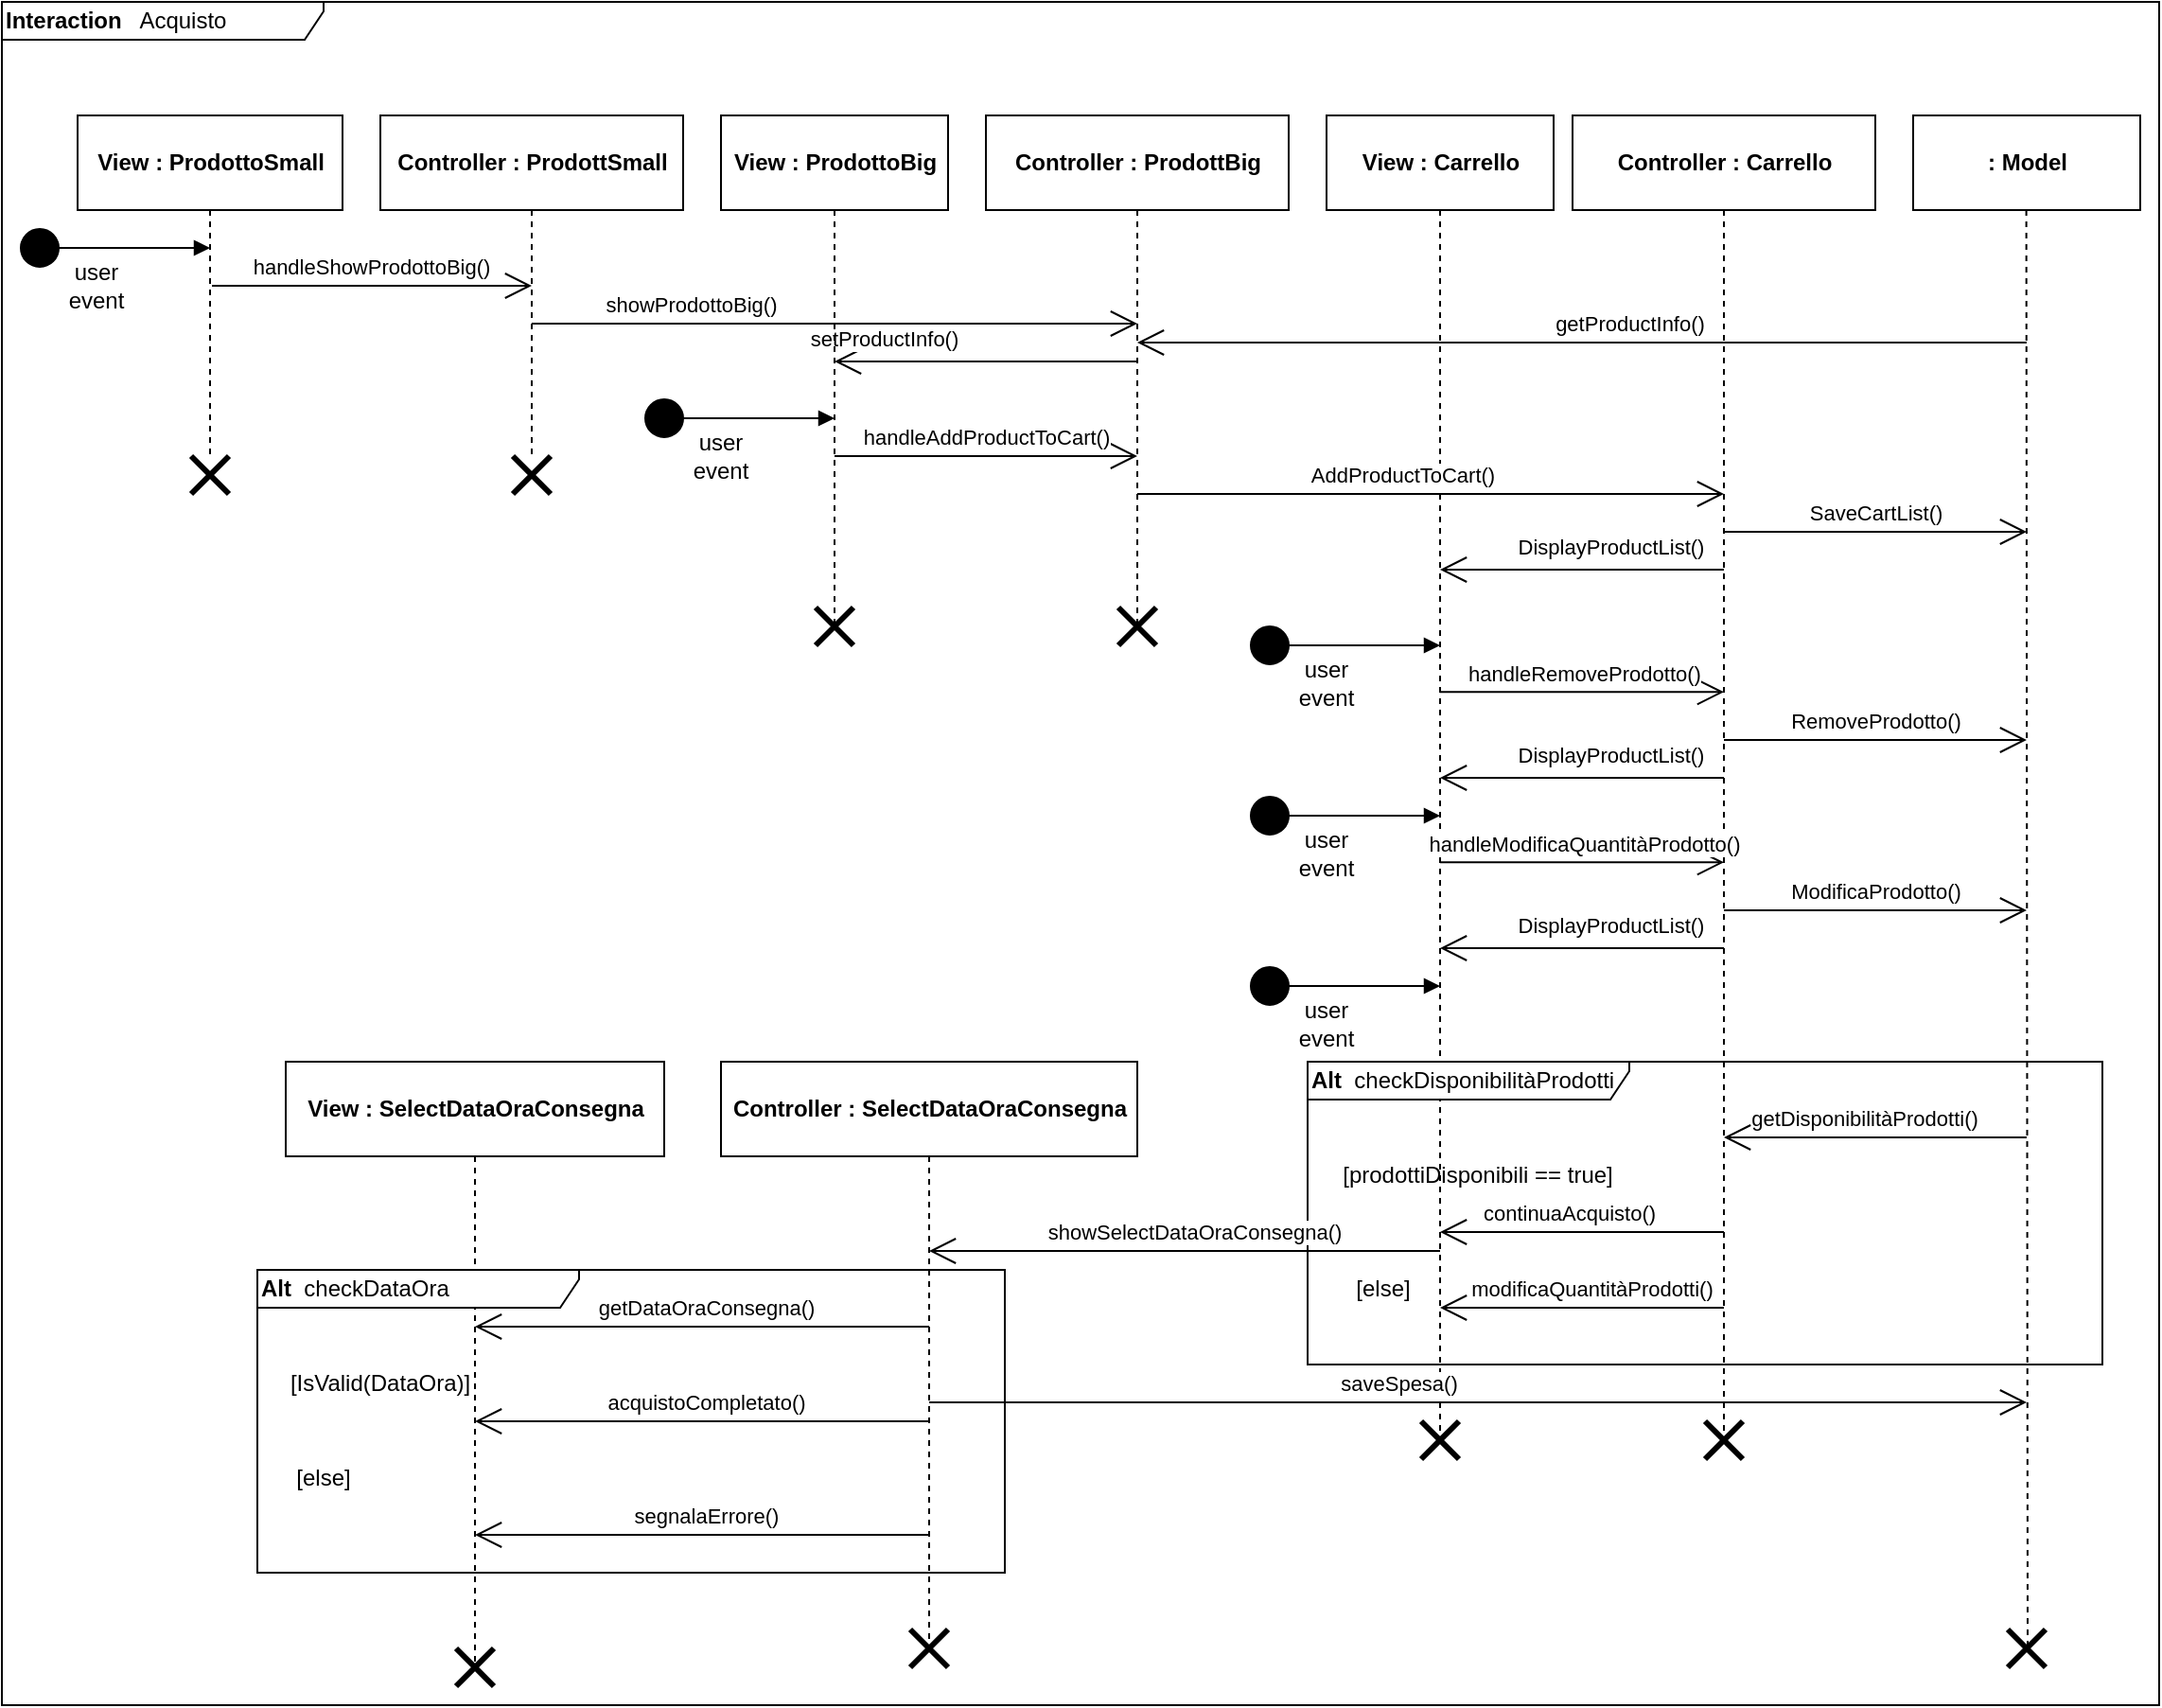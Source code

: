 <mxfile version="13.4.2" type="device"><diagram name="Page-1" id="13e1069c-82ec-6db2-03f1-153e76fe0fe0"><mxGraphModel dx="1936" dy="900" grid="1" gridSize="10" guides="1" tooltips="1" connect="1" arrows="1" fold="1" page="1" pageScale="1" pageWidth="1100" pageHeight="850" background="#ffffff" math="0" shadow="0"><root><mxCell id="0"/><mxCell id="1" parent="0"/><mxCell id="kP78xdsFcmrVwoQOfYKP-19" value="&lt;b&gt;Interaction&amp;nbsp;&amp;nbsp;&lt;/b&gt; Acquisto" style="shape=umlFrame;whiteSpace=wrap;html=1;width=170;height=20;align=left;" vertex="1" parent="1"><mxGeometry width="1140" height="900" as="geometry"/></mxCell><mxCell id="kP78xdsFcmrVwoQOfYKP-22" value="&lt;b&gt;View : ProdottoSmall&lt;/b&gt;" style="html=1;" vertex="1" parent="1"><mxGeometry x="40" y="60" width="140" height="50" as="geometry"/></mxCell><mxCell id="kP78xdsFcmrVwoQOfYKP-23" value="&lt;b&gt;View : Carrello&lt;/b&gt;" style="html=1;" vertex="1" parent="1"><mxGeometry x="700" y="60" width="120" height="50" as="geometry"/></mxCell><mxCell id="kP78xdsFcmrVwoQOfYKP-24" value="" style="endArrow=none;dashed=1;html=1;exitX=0.5;exitY=1;exitDx=0;exitDy=0;" edge="1" parent="1" source="kP78xdsFcmrVwoQOfYKP-23"><mxGeometry width="50" height="50" relative="1" as="geometry"><mxPoint x="597" y="147" as="sourcePoint"/><mxPoint x="760" y="760" as="targetPoint"/></mxGeometry></mxCell><mxCell id="kP78xdsFcmrVwoQOfYKP-27" value="" style="shape=mxgraph.bpmn.shape;html=1;verticalLabelPosition=bottom;labelBackgroundColor=#ffffff;verticalAlign=top;align=center;perimeter=ellipsePerimeter;outlineConnect=0;outline=standard;symbol=general;fillColor=#000000;" vertex="1" parent="1"><mxGeometry x="10" y="120" width="20" height="20" as="geometry"/></mxCell><mxCell id="kP78xdsFcmrVwoQOfYKP-28" value="&lt;div&gt;user event&lt;/div&gt;" style="text;html=1;strokeColor=none;fillColor=none;align=center;verticalAlign=middle;whiteSpace=wrap;rounded=0;" vertex="1" parent="1"><mxGeometry x="30" y="140" width="40" height="20" as="geometry"/></mxCell><mxCell id="kP78xdsFcmrVwoQOfYKP-30" value="&lt;b&gt;Controller : ProdottSmall &lt;/b&gt;" style="html=1;" vertex="1" parent="1"><mxGeometry x="200" y="60" width="160" height="50" as="geometry"/></mxCell><mxCell id="kP78xdsFcmrVwoQOfYKP-31" value="" style="endArrow=open;endFill=1;endSize=12;html=1;" edge="1" parent="1"><mxGeometry width="160" relative="1" as="geometry"><mxPoint x="111" y="150" as="sourcePoint"/><mxPoint x="280" y="150" as="targetPoint"/></mxGeometry></mxCell><mxCell id="kP78xdsFcmrVwoQOfYKP-32" value="handleShowProdottoBig()" style="edgeLabel;html=1;align=center;verticalAlign=middle;resizable=0;points=[];" vertex="1" connectable="0" parent="kP78xdsFcmrVwoQOfYKP-31"><mxGeometry x="-0.2" y="-1" relative="1" as="geometry"><mxPoint x="15.86" y="-11" as="offset"/></mxGeometry></mxCell><mxCell id="kP78xdsFcmrVwoQOfYKP-33" value="" style="html=1;verticalAlign=bottom;endArrow=block;exitX=1;exitY=0.5;exitDx=0;exitDy=0;" edge="1" parent="1" source="kP78xdsFcmrVwoQOfYKP-27"><mxGeometry width="80" relative="1" as="geometry"><mxPoint x="80" y="140" as="sourcePoint"/><mxPoint x="110" y="130" as="targetPoint"/></mxGeometry></mxCell><mxCell id="kP78xdsFcmrVwoQOfYKP-34" value="" style="shape=umlDestroy;whiteSpace=wrap;html=1;strokeWidth=3;fillColor=#000000;" vertex="1" parent="1"><mxGeometry x="100" y="240" width="20" height="20" as="geometry"/></mxCell><mxCell id="kP78xdsFcmrVwoQOfYKP-35" value="" style="endArrow=none;dashed=1;html=1;exitX=0.5;exitY=1;exitDx=0;exitDy=0;" edge="1" parent="1" source="kP78xdsFcmrVwoQOfYKP-22" target="kP78xdsFcmrVwoQOfYKP-34"><mxGeometry width="50" height="50" relative="1" as="geometry"><mxPoint x="114" y="150" as="sourcePoint"/><mxPoint x="114" y="160" as="targetPoint"/></mxGeometry></mxCell><mxCell id="kP78xdsFcmrVwoQOfYKP-37" value="&lt;div&gt;&lt;b&gt;: Model&lt;/b&gt;&lt;/div&gt;" style="html=1;" vertex="1" parent="1"><mxGeometry x="1010" y="60" width="120" height="50" as="geometry"/></mxCell><mxCell id="kP78xdsFcmrVwoQOfYKP-39" value="&lt;b&gt;View : ProdottoBig&lt;/b&gt;" style="html=1;" vertex="1" parent="1"><mxGeometry x="380" y="60" width="120" height="50" as="geometry"/></mxCell><mxCell id="kP78xdsFcmrVwoQOfYKP-42" value="" style="endArrow=none;dashed=1;html=1;exitX=0.5;exitY=1;exitDx=0;exitDy=0;" edge="1" parent="1" source="kP78xdsFcmrVwoQOfYKP-43"><mxGeometry width="50" height="50" relative="1" as="geometry"><mxPoint x="548.64" y="110" as="sourcePoint"/><mxPoint x="600" y="330" as="targetPoint"/></mxGeometry></mxCell><mxCell id="kP78xdsFcmrVwoQOfYKP-43" value="&lt;b&gt;Controller : ProdottBig &lt;/b&gt;" style="html=1;" vertex="1" parent="1"><mxGeometry x="520" y="60" width="160" height="50" as="geometry"/></mxCell><mxCell id="kP78xdsFcmrVwoQOfYKP-44" value="" style="endArrow=open;endFill=1;endSize=12;html=1;" edge="1" parent="1"><mxGeometry width="160" relative="1" as="geometry"><mxPoint x="600" y="190" as="sourcePoint"/><mxPoint x="440" y="190" as="targetPoint"/></mxGeometry></mxCell><mxCell id="kP78xdsFcmrVwoQOfYKP-45" value="setProductInfo()" style="edgeLabel;html=1;align=center;verticalAlign=middle;resizable=0;points=[];" vertex="1" connectable="0" parent="kP78xdsFcmrVwoQOfYKP-44"><mxGeometry x="-0.2" y="-1" relative="1" as="geometry"><mxPoint x="-70" y="-11" as="offset"/></mxGeometry></mxCell><mxCell id="kP78xdsFcmrVwoQOfYKP-47" value="" style="shape=umlDestroy;whiteSpace=wrap;html=1;strokeWidth=3;fillColor=#000000;" vertex="1" parent="1"><mxGeometry x="430" y="320" width="20" height="20" as="geometry"/></mxCell><mxCell id="kP78xdsFcmrVwoQOfYKP-48" value="" style="endArrow=none;dashed=1;html=1;exitX=0.5;exitY=1;exitDx=0;exitDy=0;" edge="1" parent="1" source="kP78xdsFcmrVwoQOfYKP-39"><mxGeometry width="50" height="50" relative="1" as="geometry"><mxPoint x="444" y="150" as="sourcePoint"/><mxPoint x="440" y="330" as="targetPoint"/></mxGeometry></mxCell><mxCell id="kP78xdsFcmrVwoQOfYKP-49" value="" style="endArrow=open;endFill=1;endSize=12;html=1;" edge="1" parent="1"><mxGeometry width="160" relative="1" as="geometry"><mxPoint x="280" y="170" as="sourcePoint"/><mxPoint x="600" y="170" as="targetPoint"/></mxGeometry></mxCell><mxCell id="kP78xdsFcmrVwoQOfYKP-50" value="showProdottoBig()" style="edgeLabel;html=1;align=center;verticalAlign=middle;resizable=0;points=[];" vertex="1" connectable="0" parent="kP78xdsFcmrVwoQOfYKP-49"><mxGeometry x="-0.2" y="-1" relative="1" as="geometry"><mxPoint x="-44.14" y="-11" as="offset"/></mxGeometry></mxCell><mxCell id="kP78xdsFcmrVwoQOfYKP-51" value="" style="endArrow=none;dashed=1;html=1;exitX=0.5;exitY=1;exitDx=0;exitDy=0;entryX=0.525;entryY=0.433;entryDx=0;entryDy=0;entryPerimeter=0;" edge="1" parent="1" target="kP78xdsFcmrVwoQOfYKP-114"><mxGeometry width="50" height="50" relative="1" as="geometry"><mxPoint x="1069.8" y="110" as="sourcePoint"/><mxPoint x="1070" y="750" as="targetPoint"/></mxGeometry></mxCell><mxCell id="kP78xdsFcmrVwoQOfYKP-52" value="" style="endArrow=open;endFill=1;endSize=12;html=1;" edge="1" parent="1"><mxGeometry width="160" relative="1" as="geometry"><mxPoint x="1070" y="180" as="sourcePoint"/><mxPoint x="600" y="180" as="targetPoint"/></mxGeometry></mxCell><mxCell id="kP78xdsFcmrVwoQOfYKP-53" value="getProductInfo()" style="edgeLabel;html=1;align=center;verticalAlign=middle;resizable=0;points=[];" vertex="1" connectable="0" parent="kP78xdsFcmrVwoQOfYKP-52"><mxGeometry x="-0.2" y="-1" relative="1" as="geometry"><mxPoint x="-22" y="-9" as="offset"/></mxGeometry></mxCell><mxCell id="kP78xdsFcmrVwoQOfYKP-54" value="" style="endArrow=none;dashed=1;html=1;exitX=0.5;exitY=1;exitDx=0;exitDy=0;" edge="1" parent="1" source="kP78xdsFcmrVwoQOfYKP-55"><mxGeometry width="50" height="50" relative="1" as="geometry"><mxPoint x="858.64" y="110" as="sourcePoint"/><mxPoint x="910" y="760" as="targetPoint"/></mxGeometry></mxCell><mxCell id="kP78xdsFcmrVwoQOfYKP-55" value="&lt;b&gt;Controller : Carrello &lt;/b&gt;" style="html=1;" vertex="1" parent="1"><mxGeometry x="830" y="60" width="160" height="50" as="geometry"/></mxCell><mxCell id="kP78xdsFcmrVwoQOfYKP-57" value="" style="endArrow=open;endFill=1;endSize=12;html=1;" edge="1" parent="1"><mxGeometry width="160" relative="1" as="geometry"><mxPoint x="440" y="240" as="sourcePoint"/><mxPoint x="600" y="240" as="targetPoint"/></mxGeometry></mxCell><mxCell id="kP78xdsFcmrVwoQOfYKP-58" value="handleAddProductToCart()" style="edgeLabel;html=1;align=center;verticalAlign=middle;resizable=0;points=[];" vertex="1" connectable="0" parent="kP78xdsFcmrVwoQOfYKP-57"><mxGeometry x="-0.2" y="-1" relative="1" as="geometry"><mxPoint x="15.86" y="-11" as="offset"/></mxGeometry></mxCell><mxCell id="kP78xdsFcmrVwoQOfYKP-59" value="" style="endArrow=open;endFill=1;endSize=12;html=1;" edge="1" parent="1"><mxGeometry width="160" relative="1" as="geometry"><mxPoint x="600" y="260" as="sourcePoint"/><mxPoint x="910" y="260" as="targetPoint"/></mxGeometry></mxCell><mxCell id="kP78xdsFcmrVwoQOfYKP-60" value="AddProductToCart()" style="edgeLabel;html=1;align=center;verticalAlign=middle;resizable=0;points=[];" vertex="1" connectable="0" parent="kP78xdsFcmrVwoQOfYKP-59"><mxGeometry x="-0.2" y="-1" relative="1" as="geometry"><mxPoint x="15.86" y="-11" as="offset"/></mxGeometry></mxCell><mxCell id="kP78xdsFcmrVwoQOfYKP-61" value="" style="endArrow=open;endFill=1;endSize=12;html=1;" edge="1" parent="1"><mxGeometry width="160" relative="1" as="geometry"><mxPoint x="910" y="280" as="sourcePoint"/><mxPoint x="1070" y="280" as="targetPoint"/></mxGeometry></mxCell><mxCell id="kP78xdsFcmrVwoQOfYKP-62" value="SaveCartList()" style="edgeLabel;html=1;align=center;verticalAlign=middle;resizable=0;points=[];" vertex="1" connectable="0" parent="kP78xdsFcmrVwoQOfYKP-61"><mxGeometry x="-0.2" y="-1" relative="1" as="geometry"><mxPoint x="15.86" y="-11" as="offset"/></mxGeometry></mxCell><mxCell id="kP78xdsFcmrVwoQOfYKP-63" value="" style="endArrow=open;endFill=1;endSize=12;html=1;" edge="1" parent="1"><mxGeometry width="160" relative="1" as="geometry"><mxPoint x="910" y="300" as="sourcePoint"/><mxPoint x="760" y="300" as="targetPoint"/></mxGeometry></mxCell><mxCell id="kP78xdsFcmrVwoQOfYKP-64" value="DisplayProductList()" style="edgeLabel;html=1;align=center;verticalAlign=middle;resizable=0;points=[];" vertex="1" connectable="0" parent="kP78xdsFcmrVwoQOfYKP-63"><mxGeometry x="-0.2" y="-1" relative="1" as="geometry"><mxPoint y="-11" as="offset"/></mxGeometry></mxCell><mxCell id="kP78xdsFcmrVwoQOfYKP-65" value="" style="endArrow=open;endFill=1;endSize=12;html=1;" edge="1" parent="1"><mxGeometry width="160" relative="1" as="geometry"><mxPoint x="760" y="364.66" as="sourcePoint"/><mxPoint x="910" y="364.66" as="targetPoint"/></mxGeometry></mxCell><mxCell id="kP78xdsFcmrVwoQOfYKP-66" value="handleRemoveProdotto()" style="edgeLabel;html=1;align=center;verticalAlign=middle;resizable=0;points=[];" vertex="1" connectable="0" parent="kP78xdsFcmrVwoQOfYKP-65"><mxGeometry x="-0.2" y="-1" relative="1" as="geometry"><mxPoint x="15.86" y="-11" as="offset"/></mxGeometry></mxCell><mxCell id="kP78xdsFcmrVwoQOfYKP-69" value="" style="shape=mxgraph.bpmn.shape;html=1;verticalLabelPosition=bottom;labelBackgroundColor=#ffffff;verticalAlign=top;align=center;perimeter=ellipsePerimeter;outlineConnect=0;outline=standard;symbol=general;fillColor=#000000;" vertex="1" parent="1"><mxGeometry x="340" y="210" width="20" height="20" as="geometry"/></mxCell><mxCell id="kP78xdsFcmrVwoQOfYKP-70" value="&lt;div&gt;user event&lt;/div&gt;" style="text;html=1;strokeColor=none;fillColor=none;align=center;verticalAlign=middle;whiteSpace=wrap;rounded=0;" vertex="1" parent="1"><mxGeometry x="360" y="230" width="40" height="20" as="geometry"/></mxCell><mxCell id="kP78xdsFcmrVwoQOfYKP-71" value="" style="html=1;verticalAlign=bottom;endArrow=block;exitX=1;exitY=0.5;exitDx=0;exitDy=0;" edge="1" parent="1" source="kP78xdsFcmrVwoQOfYKP-69"><mxGeometry width="80" relative="1" as="geometry"><mxPoint x="410" y="230" as="sourcePoint"/><mxPoint x="440" y="220" as="targetPoint"/></mxGeometry></mxCell><mxCell id="kP78xdsFcmrVwoQOfYKP-72" value="&lt;b&gt;Alt&amp;nbsp; &lt;/b&gt;checkDisponibilitàProdotti" style="shape=umlFrame;whiteSpace=wrap;html=1;width=170;height=20;align=left;" vertex="1" parent="1"><mxGeometry x="690" y="560" width="420" height="160" as="geometry"/></mxCell><mxCell id="kP78xdsFcmrVwoQOfYKP-73" value="[prodottiDisponibili == true]" style="text;html=1;strokeColor=none;fillColor=none;align=center;verticalAlign=middle;whiteSpace=wrap;rounded=0;" vertex="1" parent="1"><mxGeometry x="700" y="610" width="160" height="20" as="geometry"/></mxCell><mxCell id="kP78xdsFcmrVwoQOfYKP-74" value="" style="endArrow=open;endFill=1;endSize=12;html=1;" edge="1" parent="1"><mxGeometry width="160" relative="1" as="geometry"><mxPoint x="1070" y="600" as="sourcePoint"/><mxPoint x="910" y="600" as="targetPoint"/></mxGeometry></mxCell><mxCell id="kP78xdsFcmrVwoQOfYKP-75" value="getDisponibilitàProdotti()" style="edgeLabel;html=1;align=center;verticalAlign=middle;resizable=0;points=[];" vertex="1" connectable="0" parent="kP78xdsFcmrVwoQOfYKP-74"><mxGeometry x="-0.2" y="-1" relative="1" as="geometry"><mxPoint x="-22" y="-9" as="offset"/></mxGeometry></mxCell><mxCell id="kP78xdsFcmrVwoQOfYKP-76" value="" style="endArrow=open;endFill=1;endSize=12;html=1;" edge="1" parent="1"><mxGeometry width="160" relative="1" as="geometry"><mxPoint x="910" y="650" as="sourcePoint"/><mxPoint x="760" y="650" as="targetPoint"/></mxGeometry></mxCell><mxCell id="kP78xdsFcmrVwoQOfYKP-77" value="continuaAcquisto()" style="edgeLabel;html=1;align=center;verticalAlign=middle;resizable=0;points=[];" vertex="1" connectable="0" parent="kP78xdsFcmrVwoQOfYKP-76"><mxGeometry x="-0.2" y="-1" relative="1" as="geometry"><mxPoint x="-22" y="-9" as="offset"/></mxGeometry></mxCell><mxCell id="kP78xdsFcmrVwoQOfYKP-78" value="[else]" style="text;html=1;strokeColor=none;fillColor=none;align=center;verticalAlign=middle;whiteSpace=wrap;rounded=0;" vertex="1" parent="1"><mxGeometry x="710" y="670" width="40" height="20" as="geometry"/></mxCell><mxCell id="kP78xdsFcmrVwoQOfYKP-79" value="" style="endArrow=open;endFill=1;endSize=12;html=1;" edge="1" parent="1"><mxGeometry width="160" relative="1" as="geometry"><mxPoint x="910" y="690" as="sourcePoint"/><mxPoint x="760" y="690" as="targetPoint"/></mxGeometry></mxCell><mxCell id="kP78xdsFcmrVwoQOfYKP-80" value="modificaQuantitàProdotti()" style="edgeLabel;html=1;align=center;verticalAlign=middle;resizable=0;points=[];" vertex="1" connectable="0" parent="kP78xdsFcmrVwoQOfYKP-79"><mxGeometry x="-0.2" y="-1" relative="1" as="geometry"><mxPoint x="-10" y="-9" as="offset"/></mxGeometry></mxCell><mxCell id="kP78xdsFcmrVwoQOfYKP-81" value="" style="shape=mxgraph.bpmn.shape;html=1;verticalLabelPosition=bottom;labelBackgroundColor=#ffffff;verticalAlign=top;align=center;perimeter=ellipsePerimeter;outlineConnect=0;outline=standard;symbol=general;fillColor=#000000;" vertex="1" parent="1"><mxGeometry x="660" y="510" width="20" height="20" as="geometry"/></mxCell><mxCell id="kP78xdsFcmrVwoQOfYKP-82" value="&lt;div&gt;user event&lt;/div&gt;" style="text;html=1;strokeColor=none;fillColor=none;align=center;verticalAlign=middle;whiteSpace=wrap;rounded=0;" vertex="1" parent="1"><mxGeometry x="680" y="530" width="40" height="20" as="geometry"/></mxCell><mxCell id="kP78xdsFcmrVwoQOfYKP-83" value="" style="html=1;verticalAlign=bottom;endArrow=block;exitX=1;exitY=0.5;exitDx=0;exitDy=0;" edge="1" parent="1" source="kP78xdsFcmrVwoQOfYKP-81"><mxGeometry width="80" relative="1" as="geometry"><mxPoint x="730" y="530" as="sourcePoint"/><mxPoint x="760" y="520" as="targetPoint"/></mxGeometry></mxCell><mxCell id="kP78xdsFcmrVwoQOfYKP-84" value="" style="shape=mxgraph.bpmn.shape;html=1;verticalLabelPosition=bottom;labelBackgroundColor=#ffffff;verticalAlign=top;align=center;perimeter=ellipsePerimeter;outlineConnect=0;outline=standard;symbol=general;fillColor=#000000;" vertex="1" parent="1"><mxGeometry x="660" y="330" width="20" height="20" as="geometry"/></mxCell><mxCell id="kP78xdsFcmrVwoQOfYKP-85" value="&lt;div&gt;user event&lt;/div&gt;" style="text;html=1;strokeColor=none;fillColor=none;align=center;verticalAlign=middle;whiteSpace=wrap;rounded=0;" vertex="1" parent="1"><mxGeometry x="680" y="350" width="40" height="20" as="geometry"/></mxCell><mxCell id="kP78xdsFcmrVwoQOfYKP-86" value="" style="html=1;verticalAlign=bottom;endArrow=block;exitX=1;exitY=0.5;exitDx=0;exitDy=0;" edge="1" parent="1" source="kP78xdsFcmrVwoQOfYKP-84"><mxGeometry width="80" relative="1" as="geometry"><mxPoint x="730" y="350" as="sourcePoint"/><mxPoint x="760" y="340" as="targetPoint"/></mxGeometry></mxCell><mxCell id="kP78xdsFcmrVwoQOfYKP-87" value="" style="endArrow=open;endFill=1;endSize=12;html=1;" edge="1" parent="1"><mxGeometry width="160" relative="1" as="geometry"><mxPoint x="910.0" y="390.0" as="sourcePoint"/><mxPoint x="1070" y="390" as="targetPoint"/></mxGeometry></mxCell><mxCell id="kP78xdsFcmrVwoQOfYKP-88" value="RemoveProdotto()" style="edgeLabel;html=1;align=center;verticalAlign=middle;resizable=0;points=[];" vertex="1" connectable="0" parent="kP78xdsFcmrVwoQOfYKP-87"><mxGeometry x="-0.2" y="-1" relative="1" as="geometry"><mxPoint x="15.86" y="-11" as="offset"/></mxGeometry></mxCell><mxCell id="kP78xdsFcmrVwoQOfYKP-89" value="" style="endArrow=open;endFill=1;endSize=12;html=1;" edge="1" parent="1"><mxGeometry width="160" relative="1" as="geometry"><mxPoint x="910" y="410" as="sourcePoint"/><mxPoint x="760.0" y="410" as="targetPoint"/></mxGeometry></mxCell><mxCell id="kP78xdsFcmrVwoQOfYKP-90" value="DisplayProductList()" style="edgeLabel;html=1;align=center;verticalAlign=middle;resizable=0;points=[];" vertex="1" connectable="0" parent="kP78xdsFcmrVwoQOfYKP-89"><mxGeometry x="-0.2" y="-1" relative="1" as="geometry"><mxPoint y="-11" as="offset"/></mxGeometry></mxCell><mxCell id="kP78xdsFcmrVwoQOfYKP-91" value="" style="endArrow=open;endFill=1;endSize=12;html=1;" edge="1" parent="1"><mxGeometry width="160" relative="1" as="geometry"><mxPoint x="760.0" y="454.66" as="sourcePoint"/><mxPoint x="910" y="454.66" as="targetPoint"/></mxGeometry></mxCell><mxCell id="kP78xdsFcmrVwoQOfYKP-92" value="handleModificaQuantitàProdotto()" style="edgeLabel;html=1;align=center;verticalAlign=middle;resizable=0;points=[];" vertex="1" connectable="0" parent="kP78xdsFcmrVwoQOfYKP-91"><mxGeometry x="-0.2" y="-1" relative="1" as="geometry"><mxPoint x="15.86" y="-11" as="offset"/></mxGeometry></mxCell><mxCell id="kP78xdsFcmrVwoQOfYKP-93" value="" style="shape=mxgraph.bpmn.shape;html=1;verticalLabelPosition=bottom;labelBackgroundColor=#ffffff;verticalAlign=top;align=center;perimeter=ellipsePerimeter;outlineConnect=0;outline=standard;symbol=general;fillColor=#000000;" vertex="1" parent="1"><mxGeometry x="660" y="420" width="20" height="20" as="geometry"/></mxCell><mxCell id="kP78xdsFcmrVwoQOfYKP-94" value="&lt;div&gt;user event&lt;/div&gt;" style="text;html=1;strokeColor=none;fillColor=none;align=center;verticalAlign=middle;whiteSpace=wrap;rounded=0;" vertex="1" parent="1"><mxGeometry x="680" y="440" width="40" height="20" as="geometry"/></mxCell><mxCell id="kP78xdsFcmrVwoQOfYKP-95" value="" style="html=1;verticalAlign=bottom;endArrow=block;exitX=1;exitY=0.5;exitDx=0;exitDy=0;" edge="1" parent="1" source="kP78xdsFcmrVwoQOfYKP-93"><mxGeometry width="80" relative="1" as="geometry"><mxPoint x="730" y="440" as="sourcePoint"/><mxPoint x="760.0" y="430" as="targetPoint"/></mxGeometry></mxCell><mxCell id="kP78xdsFcmrVwoQOfYKP-96" value="" style="endArrow=open;endFill=1;endSize=12;html=1;" edge="1" parent="1"><mxGeometry width="160" relative="1" as="geometry"><mxPoint x="910" y="480" as="sourcePoint"/><mxPoint x="1070" y="480" as="targetPoint"/></mxGeometry></mxCell><mxCell id="kP78xdsFcmrVwoQOfYKP-97" value="ModificaProdotto()" style="edgeLabel;html=1;align=center;verticalAlign=middle;resizable=0;points=[];" vertex="1" connectable="0" parent="kP78xdsFcmrVwoQOfYKP-96"><mxGeometry x="-0.2" y="-1" relative="1" as="geometry"><mxPoint x="15.86" y="-11" as="offset"/></mxGeometry></mxCell><mxCell id="kP78xdsFcmrVwoQOfYKP-98" value="" style="endArrow=open;endFill=1;endSize=12;html=1;" edge="1" parent="1"><mxGeometry width="160" relative="1" as="geometry"><mxPoint x="910" y="500" as="sourcePoint"/><mxPoint x="760.0" y="500" as="targetPoint"/></mxGeometry></mxCell><mxCell id="kP78xdsFcmrVwoQOfYKP-99" value="DisplayProductList()" style="edgeLabel;html=1;align=center;verticalAlign=middle;resizable=0;points=[];" vertex="1" connectable="0" parent="kP78xdsFcmrVwoQOfYKP-98"><mxGeometry x="-0.2" y="-1" relative="1" as="geometry"><mxPoint y="-11" as="offset"/></mxGeometry></mxCell><mxCell id="kP78xdsFcmrVwoQOfYKP-101" value="" style="endArrow=none;dashed=1;html=1;exitX=0.5;exitY=1;exitDx=0;exitDy=0;" edge="1" parent="1" source="kP78xdsFcmrVwoQOfYKP-30"><mxGeometry width="50" height="50" relative="1" as="geometry"><mxPoint x="280" y="110" as="sourcePoint"/><mxPoint x="280" y="240" as="targetPoint"/></mxGeometry></mxCell><mxCell id="kP78xdsFcmrVwoQOfYKP-102" value="" style="shape=umlDestroy;whiteSpace=wrap;html=1;strokeWidth=3;fillColor=#000000;" vertex="1" parent="1"><mxGeometry x="270" y="240" width="20" height="20" as="geometry"/></mxCell><mxCell id="kP78xdsFcmrVwoQOfYKP-103" value="" style="shape=umlDestroy;whiteSpace=wrap;html=1;strokeWidth=3;fillColor=#000000;" vertex="1" parent="1"><mxGeometry x="590" y="320" width="20" height="20" as="geometry"/></mxCell><mxCell id="kP78xdsFcmrVwoQOfYKP-104" value="&lt;b&gt;View : SelectDataOraConsegna&lt;br&gt;&lt;/b&gt;" style="html=1;" vertex="1" parent="1"><mxGeometry x="150" y="560" width="200" height="50" as="geometry"/></mxCell><mxCell id="kP78xdsFcmrVwoQOfYKP-105" value="&lt;b&gt;Controller : &lt;/b&gt;&lt;b&gt;SelectDataOraConsegna&lt;/b&gt;" style="html=1;" vertex="1" parent="1"><mxGeometry x="380" y="560" width="220" height="50" as="geometry"/></mxCell><mxCell id="kP78xdsFcmrVwoQOfYKP-106" value="" style="endArrow=none;dashed=1;html=1;exitX=0.5;exitY=1;exitDx=0;exitDy=0;" edge="1" parent="1" source="kP78xdsFcmrVwoQOfYKP-104"><mxGeometry width="50" height="50" relative="1" as="geometry"><mxPoint x="284" y="650" as="sourcePoint"/><mxPoint x="250" y="880" as="targetPoint"/></mxGeometry></mxCell><mxCell id="kP78xdsFcmrVwoQOfYKP-107" value="" style="endArrow=none;dashed=1;html=1;exitX=0.5;exitY=1;exitDx=0;exitDy=0;" edge="1" parent="1" source="kP78xdsFcmrVwoQOfYKP-105"><mxGeometry width="50" height="50" relative="1" as="geometry"><mxPoint x="460" y="610" as="sourcePoint"/><mxPoint x="490" y="870" as="targetPoint"/></mxGeometry></mxCell><mxCell id="kP78xdsFcmrVwoQOfYKP-112" value="" style="endArrow=open;endFill=1;endSize=12;html=1;" edge="1" parent="1"><mxGeometry width="160" relative="1" as="geometry"><mxPoint x="760" y="660" as="sourcePoint"/><mxPoint x="490" y="660" as="targetPoint"/></mxGeometry></mxCell><mxCell id="kP78xdsFcmrVwoQOfYKP-113" value="showSelectDataOraConsegna()" style="edgeLabel;html=1;align=center;verticalAlign=middle;resizable=0;points=[];" vertex="1" connectable="0" parent="kP78xdsFcmrVwoQOfYKP-112"><mxGeometry x="-0.2" y="-1" relative="1" as="geometry"><mxPoint x="-22" y="-9" as="offset"/></mxGeometry></mxCell><mxCell id="kP78xdsFcmrVwoQOfYKP-114" value="" style="shape=umlDestroy;whiteSpace=wrap;html=1;strokeWidth=3;fillColor=#000000;" vertex="1" parent="1"><mxGeometry x="1060" y="860" width="20" height="20" as="geometry"/></mxCell><mxCell id="kP78xdsFcmrVwoQOfYKP-115" value="" style="shape=umlDestroy;whiteSpace=wrap;html=1;strokeWidth=3;fillColor=#000000;" vertex="1" parent="1"><mxGeometry x="900" y="750" width="20" height="20" as="geometry"/></mxCell><mxCell id="kP78xdsFcmrVwoQOfYKP-116" value="" style="shape=umlDestroy;whiteSpace=wrap;html=1;strokeWidth=3;fillColor=#000000;" vertex="1" parent="1"><mxGeometry x="750" y="750" width="20" height="20" as="geometry"/></mxCell><mxCell id="kP78xdsFcmrVwoQOfYKP-119" value="" style="endArrow=open;endFill=1;endSize=12;html=1;" edge="1" parent="1"><mxGeometry width="160" relative="1" as="geometry"><mxPoint x="490" y="700" as="sourcePoint"/><mxPoint x="250" y="700" as="targetPoint"/></mxGeometry></mxCell><mxCell id="kP78xdsFcmrVwoQOfYKP-120" value="getDataOraConsegna()" style="edgeLabel;html=1;align=center;verticalAlign=middle;resizable=0;points=[];" vertex="1" connectable="0" parent="kP78xdsFcmrVwoQOfYKP-119"><mxGeometry x="-0.2" y="-1" relative="1" as="geometry"><mxPoint x="-22" y="-9" as="offset"/></mxGeometry></mxCell><mxCell id="kP78xdsFcmrVwoQOfYKP-121" value="&lt;b&gt;Alt&amp;nbsp; &lt;/b&gt;checkDataOra" style="shape=umlFrame;whiteSpace=wrap;html=1;width=170;height=20;align=left;" vertex="1" parent="1"><mxGeometry x="135" y="670" width="395" height="160" as="geometry"/></mxCell><mxCell id="kP78xdsFcmrVwoQOfYKP-123" value="[IsValid(DataOra)]" style="text;html=1;strokeColor=none;fillColor=none;align=center;verticalAlign=middle;whiteSpace=wrap;rounded=0;" vertex="1" parent="1"><mxGeometry x="180" y="720" width="40" height="20" as="geometry"/></mxCell><mxCell id="kP78xdsFcmrVwoQOfYKP-128" value="" style="endArrow=open;endFill=1;endSize=12;html=1;" edge="1" parent="1"><mxGeometry width="160" relative="1" as="geometry"><mxPoint x="490" y="750" as="sourcePoint"/><mxPoint x="250" y="750" as="targetPoint"/></mxGeometry></mxCell><mxCell id="kP78xdsFcmrVwoQOfYKP-129" value="acquistoCompletato()" style="edgeLabel;html=1;align=center;verticalAlign=middle;resizable=0;points=[];" vertex="1" connectable="0" parent="kP78xdsFcmrVwoQOfYKP-128"><mxGeometry x="-0.2" y="-1" relative="1" as="geometry"><mxPoint x="-22" y="-9" as="offset"/></mxGeometry></mxCell><mxCell id="kP78xdsFcmrVwoQOfYKP-130" value="[else]" style="text;html=1;strokeColor=none;fillColor=none;align=center;verticalAlign=middle;whiteSpace=wrap;rounded=0;" vertex="1" parent="1"><mxGeometry x="150" y="770" width="40" height="20" as="geometry"/></mxCell><mxCell id="kP78xdsFcmrVwoQOfYKP-131" value="" style="endArrow=open;endFill=1;endSize=12;html=1;" edge="1" parent="1"><mxGeometry width="160" relative="1" as="geometry"><mxPoint x="490" y="810" as="sourcePoint"/><mxPoint x="250" y="810" as="targetPoint"/></mxGeometry></mxCell><mxCell id="kP78xdsFcmrVwoQOfYKP-132" value="segnalaErrore()" style="edgeLabel;html=1;align=center;verticalAlign=middle;resizable=0;points=[];" vertex="1" connectable="0" parent="kP78xdsFcmrVwoQOfYKP-131"><mxGeometry x="-0.2" y="-1" relative="1" as="geometry"><mxPoint x="-22" y="-9" as="offset"/></mxGeometry></mxCell><mxCell id="kP78xdsFcmrVwoQOfYKP-133" value="" style="shape=umlDestroy;whiteSpace=wrap;html=1;strokeWidth=3;fillColor=#000000;" vertex="1" parent="1"><mxGeometry x="480" y="860" width="20" height="20" as="geometry"/></mxCell><mxCell id="kP78xdsFcmrVwoQOfYKP-134" value="" style="shape=umlDestroy;whiteSpace=wrap;html=1;strokeWidth=3;fillColor=#000000;" vertex="1" parent="1"><mxGeometry x="240" y="870" width="20" height="20" as="geometry"/></mxCell><mxCell id="kP78xdsFcmrVwoQOfYKP-139" value="" style="endArrow=open;endFill=1;endSize=12;html=1;" edge="1" parent="1"><mxGeometry width="160" relative="1" as="geometry"><mxPoint x="490" y="740" as="sourcePoint"/><mxPoint x="1070" y="740" as="targetPoint"/></mxGeometry></mxCell><mxCell id="kP78xdsFcmrVwoQOfYKP-140" value="saveSpesa()" style="edgeLabel;html=1;align=center;verticalAlign=middle;resizable=0;points=[];" vertex="1" connectable="0" parent="kP78xdsFcmrVwoQOfYKP-139"><mxGeometry x="-0.2" y="-1" relative="1" as="geometry"><mxPoint x="15.86" y="-11" as="offset"/></mxGeometry></mxCell></root></mxGraphModel></diagram></mxfile>